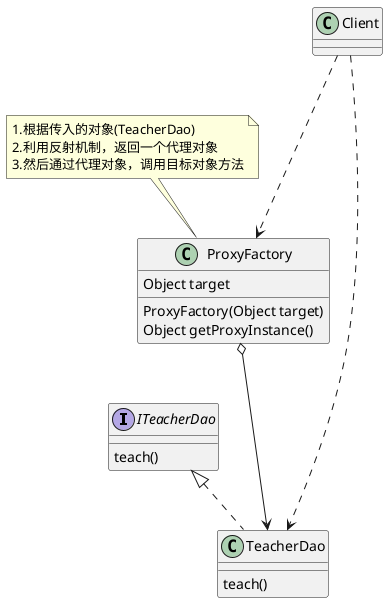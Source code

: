@startuml
'https://plantuml.com/class-diagram


interface ITeacherDao{
    teach()
}

class TeacherDao implements ITeacherDao{
    teach()
}



class ProxyFactory{
    Object target
    ProxyFactory(Object target)
    Object getProxyInstance()
}

note top of ProxyFactory
    1.根据传入的对象(TeacherDao)
    2.利用反射机制，返回一个代理对象
    3.然后通过代理对象，调用目标对象方法
end note

class Client{}
Client ...>ProxyFactory
Client ...>TeacherDao

ProxyFactory o---> TeacherDao



@enduml